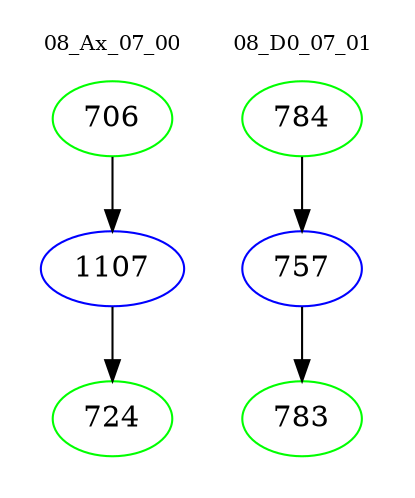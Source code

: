 digraph{
subgraph cluster_0 {
color = white
label = "08_Ax_07_00";
fontsize=10;
T0_706 [label="706", color="green"]
T0_706 -> T0_1107 [color="black"]
T0_1107 [label="1107", color="blue"]
T0_1107 -> T0_724 [color="black"]
T0_724 [label="724", color="green"]
}
subgraph cluster_1 {
color = white
label = "08_D0_07_01";
fontsize=10;
T1_784 [label="784", color="green"]
T1_784 -> T1_757 [color="black"]
T1_757 [label="757", color="blue"]
T1_757 -> T1_783 [color="black"]
T1_783 [label="783", color="green"]
}
}
